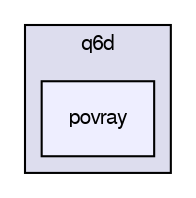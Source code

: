 digraph "sw/simulator/scilab/q6d/povray" {
  compound=true
  node [ fontsize="10", fontname="FreeSans"];
  edge [ labelfontsize="10", labelfontname="FreeSans"];
  subgraph clusterdir_6ee2b2f683e80bc4c6840be26da47ac3 {
    graph [ bgcolor="#ddddee", pencolor="black", label="q6d" fontname="FreeSans", fontsize="10", URL="dir_6ee2b2f683e80bc4c6840be26da47ac3.html"]
  dir_86d8830df85fc4acaa312ec0bef20fa0 [shape=box, label="povray", style="filled", fillcolor="#eeeeff", pencolor="black", URL="dir_86d8830df85fc4acaa312ec0bef20fa0.html"];
  }
}
